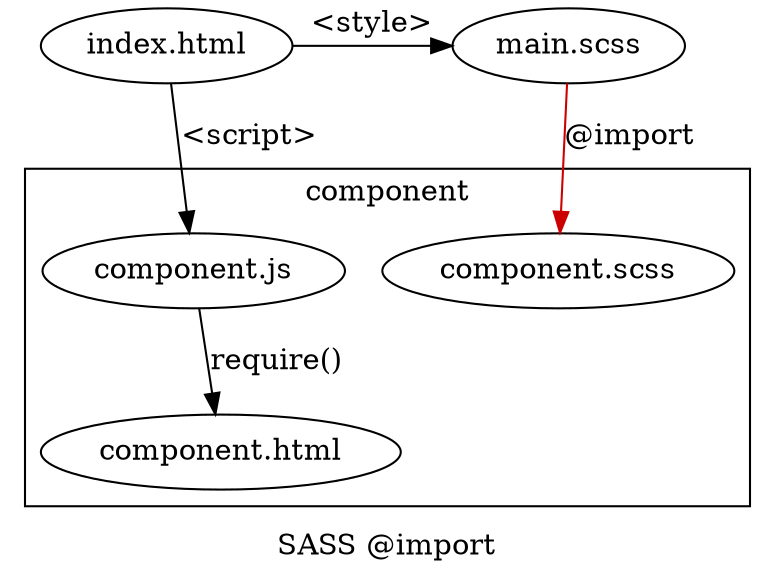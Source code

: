 digraph {
    label = "SASS @import";
    graph[rankdir=LRTB];

    subgraph "clusterComponent" {
        label = "component";
        "component.scss";
        "component.js";
        "component.scss";
        "component.html";
    }

    { rank=same; "index.html" -> "main.scss"[label="<style>"] };
    "main.scss" -> "component.scss"[label="@import", color="#CC0000"];
    "index.html" -> "component.js"[label="<script>"];
    "component.js" -> "component.html"[label="require()"];
}
